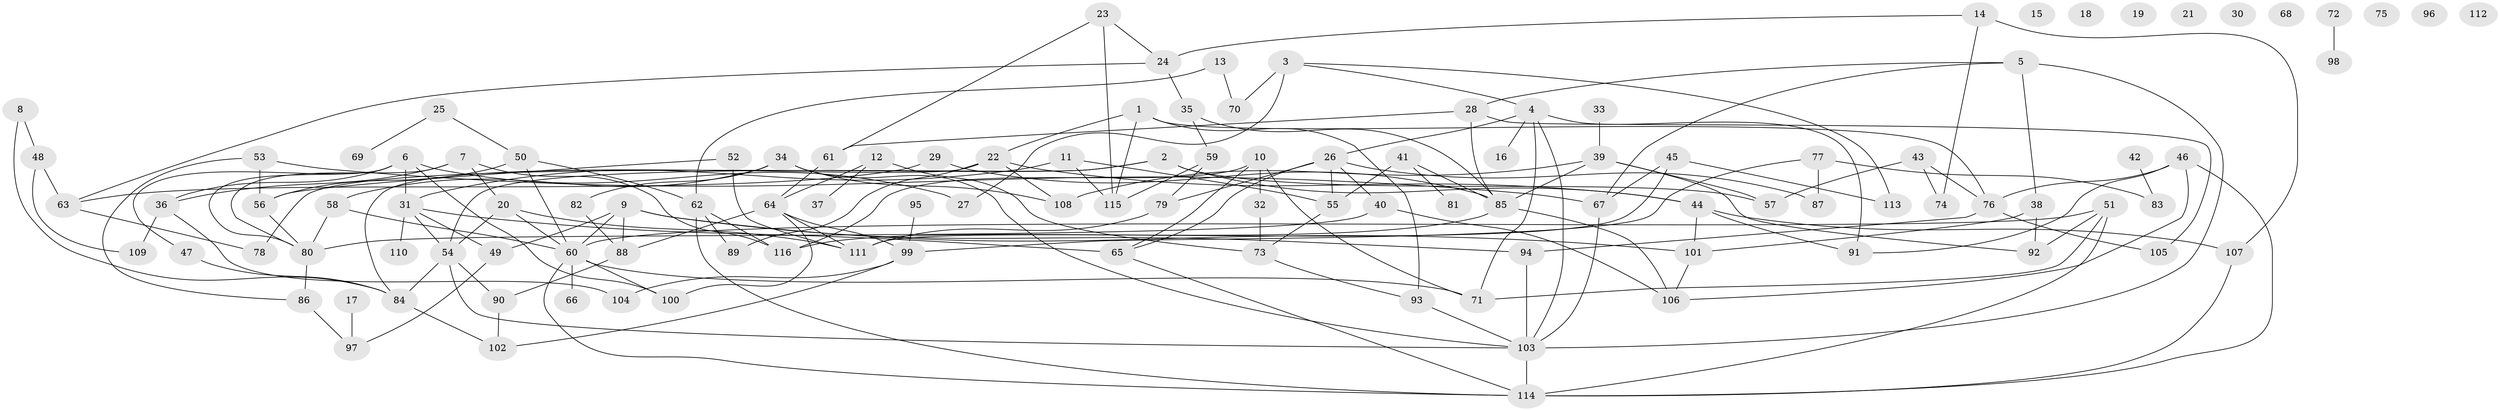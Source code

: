 // Generated by graph-tools (version 1.1) at 2025/12/03/09/25 04:12:54]
// undirected, 116 vertices, 181 edges
graph export_dot {
graph [start="1"]
  node [color=gray90,style=filled];
  1;
  2;
  3;
  4;
  5;
  6;
  7;
  8;
  9;
  10;
  11;
  12;
  13;
  14;
  15;
  16;
  17;
  18;
  19;
  20;
  21;
  22;
  23;
  24;
  25;
  26;
  27;
  28;
  29;
  30;
  31;
  32;
  33;
  34;
  35;
  36;
  37;
  38;
  39;
  40;
  41;
  42;
  43;
  44;
  45;
  46;
  47;
  48;
  49;
  50;
  51;
  52;
  53;
  54;
  55;
  56;
  57;
  58;
  59;
  60;
  61;
  62;
  63;
  64;
  65;
  66;
  67;
  68;
  69;
  70;
  71;
  72;
  73;
  74;
  75;
  76;
  77;
  78;
  79;
  80;
  81;
  82;
  83;
  84;
  85;
  86;
  87;
  88;
  89;
  90;
  91;
  92;
  93;
  94;
  95;
  96;
  97;
  98;
  99;
  100;
  101;
  102;
  103;
  104;
  105;
  106;
  107;
  108;
  109;
  110;
  111;
  112;
  113;
  114;
  115;
  116;
  1 -- 22;
  1 -- 76;
  1 -- 93;
  1 -- 115;
  2 -- 44;
  2 -- 54;
  2 -- 57;
  2 -- 78;
  3 -- 4;
  3 -- 27;
  3 -- 70;
  3 -- 113;
  4 -- 16;
  4 -- 26;
  4 -- 71;
  4 -- 91;
  4 -- 103;
  5 -- 28;
  5 -- 38;
  5 -- 67;
  5 -- 103;
  6 -- 27;
  6 -- 31;
  6 -- 36;
  6 -- 47;
  6 -- 80;
  6 -- 100;
  7 -- 20;
  7 -- 36;
  7 -- 80;
  7 -- 116;
  8 -- 48;
  8 -- 84;
  9 -- 49;
  9 -- 60;
  9 -- 88;
  9 -- 94;
  9 -- 101;
  10 -- 32;
  10 -- 65;
  10 -- 71;
  10 -- 116;
  11 -- 31;
  11 -- 55;
  11 -- 115;
  12 -- 37;
  12 -- 64;
  12 -- 73;
  13 -- 62;
  13 -- 70;
  14 -- 24;
  14 -- 74;
  14 -- 107;
  17 -- 97;
  20 -- 54;
  20 -- 60;
  20 -- 111;
  22 -- 44;
  22 -- 84;
  22 -- 89;
  22 -- 108;
  23 -- 24;
  23 -- 61;
  23 -- 115;
  24 -- 35;
  24 -- 63;
  25 -- 50;
  25 -- 69;
  26 -- 40;
  26 -- 55;
  26 -- 65;
  26 -- 79;
  26 -- 87;
  28 -- 61;
  28 -- 85;
  28 -- 105;
  29 -- 63;
  29 -- 85;
  31 -- 49;
  31 -- 54;
  31 -- 65;
  31 -- 110;
  32 -- 73;
  33 -- 39;
  34 -- 58;
  34 -- 82;
  34 -- 103;
  34 -- 108;
  35 -- 59;
  35 -- 85;
  36 -- 104;
  36 -- 109;
  38 -- 92;
  38 -- 101;
  39 -- 57;
  39 -- 85;
  39 -- 92;
  39 -- 108;
  40 -- 80;
  40 -- 106;
  41 -- 55;
  41 -- 81;
  41 -- 85;
  42 -- 83;
  43 -- 57;
  43 -- 74;
  43 -- 76;
  44 -- 91;
  44 -- 101;
  44 -- 107;
  45 -- 67;
  45 -- 111;
  45 -- 113;
  46 -- 76;
  46 -- 91;
  46 -- 106;
  46 -- 114;
  47 -- 84;
  48 -- 63;
  48 -- 109;
  49 -- 97;
  50 -- 56;
  50 -- 60;
  50 -- 62;
  51 -- 60;
  51 -- 71;
  51 -- 92;
  51 -- 114;
  52 -- 56;
  52 -- 111;
  53 -- 56;
  53 -- 67;
  53 -- 86;
  54 -- 84;
  54 -- 90;
  54 -- 103;
  55 -- 73;
  56 -- 80;
  58 -- 60;
  58 -- 80;
  59 -- 79;
  59 -- 115;
  60 -- 66;
  60 -- 71;
  60 -- 100;
  60 -- 114;
  61 -- 64;
  62 -- 89;
  62 -- 114;
  62 -- 116;
  63 -- 78;
  64 -- 88;
  64 -- 99;
  64 -- 100;
  64 -- 111;
  65 -- 114;
  67 -- 103;
  72 -- 98;
  73 -- 93;
  76 -- 94;
  76 -- 105;
  77 -- 83;
  77 -- 87;
  77 -- 99;
  79 -- 111;
  80 -- 86;
  82 -- 88;
  84 -- 102;
  85 -- 106;
  85 -- 116;
  86 -- 97;
  88 -- 90;
  90 -- 102;
  93 -- 103;
  94 -- 103;
  95 -- 99;
  99 -- 102;
  99 -- 104;
  101 -- 106;
  103 -- 114;
  107 -- 114;
}
